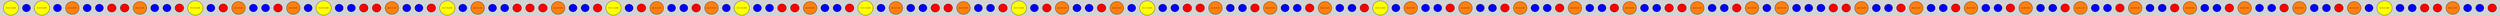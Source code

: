 digraph {
graph [pad="0.212,0.055" bgcolor=lightgray]
node [style=filled]
LS_c0_r0_mem [shape="circle" width=0.5 fontsize=6 fillcolor="#ffff00" pos="0,0!"]
LS_c0_r0_inPinA [shape="circle" width=0.1 fontsize=1 fillcolor="#0000ff" pos="-0.6,0.6!"]
LS_c0_r3_mem [shape="circle" width=0.5 fontsize=6 fillcolor="#ffff00" pos="0,9!"]
LS_c0_r3_inPinA [shape="circle" width=0.1 fontsize=1 fillcolor="#0000ff" pos="-0.6,9.6!"]
pe_c1_r3_alu [shape="circle" width=0.5 fontsize=6 fillcolor="#ff7f0e" pos="3,9!"]
pe_c1_r3_inPinA [shape="circle" width=0.1 fontsize=1 fillcolor="#0000ff" pos="2.4,9.6!"]
pe_c1_r3_inPinB [shape="circle" width=0.1 fontsize=1 fillcolor="#0000ff" pos="3.6,9.6!"]
pe_c1_r3_outPinA [shape="circle" width=0.1 fontsize=1 fillcolor="#ff0000" pos="3,8.25!"]
LS_c0_r3_outPinA [shape="circle" width=0.1 fontsize=1 fillcolor="#ff0000" pos="0,8.25!"]
pe_c1_r4_alu [shape="circle" width=0.5 fontsize=6 fillcolor="#ff7f0e" pos="3,12!"]
pe_c1_r4_inPinA [shape="circle" width=0.1 fontsize=1 fillcolor="#0000ff" pos="2.4,12.6!"]
pe_c1_r4_inPinB [shape="circle" width=0.1 fontsize=1 fillcolor="#0000ff" pos="3.6,12.6!"]
pe_c1_r4_outPinA [shape="circle" width=0.1 fontsize=1 fillcolor="#ff0000" pos="3,11.25!"]
LS_c0_r4_mem [shape="circle" width=0.5 fontsize=6 fillcolor="#ffff00" pos="0,12!"]
LS_c0_r4_inPinA [shape="circle" width=0.1 fontsize=1 fillcolor="#0000ff" pos="-0.6,12.6!"]
LS_c0_r4_outPinA [shape="circle" width=0.1 fontsize=1 fillcolor="#ff0000" pos="0,11.25!"]
pe_c1_r5_alu [shape="circle" width=0.5 fontsize=6 fillcolor="#ff7f0e" pos="3,15!"]
pe_c1_r5_inPinA [shape="circle" width=0.1 fontsize=1 fillcolor="#0000ff" pos="2.4,15.6!"]
pe_c1_r5_inPinB [shape="circle" width=0.1 fontsize=1 fillcolor="#0000ff" pos="3.6,15.6!"]
pe_c1_r5_outPinA [shape="circle" width=0.1 fontsize=1 fillcolor="#ff0000" pos="3,14.25!"]
pe_c2_r0_alu [shape="circle" width=0.5 fontsize=6 fillcolor="#ff7f0e" pos="6,0!"]
pe_c2_r0_inPinA [shape="circle" width=0.1 fontsize=1 fillcolor="#0000ff" pos="5.4,0.6!"]
LS_c0_r5_mem [shape="circle" width=0.5 fontsize=6 fillcolor="#ffff00" pos="0,15!"]
LS_c0_r5_inPinA [shape="circle" width=0.1 fontsize=1 fillcolor="#0000ff" pos="-0.6,15.6!"]
pe_c2_r0_inPinB [shape="circle" width=0.1 fontsize=1 fillcolor="#0000ff" pos="6.6,0.6!"]
pe_c2_r0_outPinA [shape="circle" width=0.1 fontsize=1 fillcolor="#ff0000" pos="6,-0.75!"]
LS_c0_r5_outPinA [shape="circle" width=0.1 fontsize=1 fillcolor="#ff0000" pos="0,14.25!"]
pe_c2_r1_alu [shape="circle" width=0.5 fontsize=6 fillcolor="#ff7f0e" pos="6,3!"]
pe_c2_r1_inPinA [shape="circle" width=0.1 fontsize=1 fillcolor="#0000ff" pos="5.4,3.6!"]
pe_c2_r1_inPinB [shape="circle" width=0.1 fontsize=1 fillcolor="#0000ff" pos="6.6,3.6!"]
pe_c2_r1_outPinA [shape="circle" width=0.1 fontsize=1 fillcolor="#ff0000" pos="6,2.25!"]
LS_c7_r0_mem [shape="circle" width=0.5 fontsize=6 fillcolor="#ffff00" pos="21,0!"]
LS_c7_r0_inPinA [shape="circle" width=0.1 fontsize=1 fillcolor="#0000ff" pos="20.4,0.6!"]
pe_c2_r2_alu [shape="circle" width=0.5 fontsize=6 fillcolor="#ff7f0e" pos="6,6!"]
pe_c2_r2_inPinA [shape="circle" width=0.1 fontsize=1 fillcolor="#0000ff" pos="5.4,6.6!"]
pe_c2_r2_inPinB [shape="circle" width=0.1 fontsize=1 fillcolor="#0000ff" pos="6.6,6.6!"]
pe_c2_r2_outPinA [shape="circle" width=0.1 fontsize=1 fillcolor="#ff0000" pos="6,5.25!"]
LS_c0_r0_outPinA [shape="circle" width=0.1 fontsize=1 fillcolor="#ff0000" pos="0,-0.75!"]
LS_c7_r0_outPinA [shape="circle" width=0.1 fontsize=1 fillcolor="#ff0000" pos="21,-0.75!"]
pe_c2_r3_alu [shape="circle" width=0.5 fontsize=6 fillcolor="#ff7f0e" pos="6,9!"]
pe_c2_r3_inPinA [shape="circle" width=0.1 fontsize=1 fillcolor="#0000ff" pos="5.4,9.6!"]
pe_c2_r3_inPinB [shape="circle" width=0.1 fontsize=1 fillcolor="#0000ff" pos="6.6,9.6!"]
pe_c2_r3_outPinA [shape="circle" width=0.1 fontsize=1 fillcolor="#ff0000" pos="6,8.25!"]
LS_c7_r1_mem [shape="circle" width=0.5 fontsize=6 fillcolor="#ffff00" pos="21,3!"]
LS_c7_r1_inPinA [shape="circle" width=0.1 fontsize=1 fillcolor="#0000ff" pos="20.4,3.6!"]
LS_c7_r1_outPinA [shape="circle" width=0.1 fontsize=1 fillcolor="#ff0000" pos="21,2.25!"]
pe_c2_r4_alu [shape="circle" width=0.5 fontsize=6 fillcolor="#ff7f0e" pos="6,12!"]
pe_c2_r4_inPinA [shape="circle" width=0.1 fontsize=1 fillcolor="#0000ff" pos="5.4,12.6!"]
pe_c2_r4_inPinB [shape="circle" width=0.1 fontsize=1 fillcolor="#0000ff" pos="6.6,12.6!"]
pe_c2_r4_outPinA [shape="circle" width=0.1 fontsize=1 fillcolor="#ff0000" pos="6,11.25!"]
pe_c2_r5_alu [shape="circle" width=0.5 fontsize=6 fillcolor="#ff7f0e" pos="6,15!"]
pe_c2_r5_inPinA [shape="circle" width=0.1 fontsize=1 fillcolor="#0000ff" pos="5.4,15.6!"]
LS_c7_r2_mem [shape="circle" width=0.5 fontsize=6 fillcolor="#ffff00" pos="21,6!"]
LS_c7_r2_inPinA [shape="circle" width=0.1 fontsize=1 fillcolor="#0000ff" pos="20.4,6.6!"]
pe_c2_r5_inPinB [shape="circle" width=0.1 fontsize=1 fillcolor="#0000ff" pos="6.6,15.6!"]
pe_c2_r5_outPinA [shape="circle" width=0.1 fontsize=1 fillcolor="#ff0000" pos="6,14.25!"]
LS_c7_r2_outPinA [shape="circle" width=0.1 fontsize=1 fillcolor="#ff0000" pos="21,5.25!"]
pe_c3_r0_alu [shape="circle" width=0.5 fontsize=6 fillcolor="#ff7f0e" pos="9,0!"]
pe_c3_r0_inPinA [shape="circle" width=0.1 fontsize=1 fillcolor="#0000ff" pos="8.4,0.6!"]
pe_c3_r0_inPinB [shape="circle" width=0.1 fontsize=1 fillcolor="#0000ff" pos="9.6,0.6!"]
pe_c3_r0_outPinA [shape="circle" width=0.1 fontsize=1 fillcolor="#ff0000" pos="9,-0.75!"]
LS_c7_r3_mem [shape="circle" width=0.5 fontsize=6 fillcolor="#ffff00" pos="21,9!"]
LS_c7_r3_inPinA [shape="circle" width=0.1 fontsize=1 fillcolor="#0000ff" pos="20.4,9.6!"]
pe_c3_r1_alu [shape="circle" width=0.5 fontsize=6 fillcolor="#ff7f0e" pos="9,3!"]
pe_c3_r1_inPinA [shape="circle" width=0.1 fontsize=1 fillcolor="#0000ff" pos="8.4,3.6!"]
pe_c3_r1_inPinB [shape="circle" width=0.1 fontsize=1 fillcolor="#0000ff" pos="9.6,3.6!"]
pe_c3_r1_outPinA [shape="circle" width=0.1 fontsize=1 fillcolor="#ff0000" pos="9,2.25!"]
LS_c7_r3_outPinA [shape="circle" width=0.1 fontsize=1 fillcolor="#ff0000" pos="21,8.25!"]
pe_c3_r2_alu [shape="circle" width=0.5 fontsize=6 fillcolor="#ff7f0e" pos="9,6!"]
pe_c3_r2_inPinA [shape="circle" width=0.1 fontsize=1 fillcolor="#0000ff" pos="8.4,6.6!"]
pe_c3_r2_inPinB [shape="circle" width=0.1 fontsize=1 fillcolor="#0000ff" pos="9.6,6.6!"]
pe_c3_r2_outPinA [shape="circle" width=0.1 fontsize=1 fillcolor="#ff0000" pos="9,5.25!"]
LS_c7_r4_mem [shape="circle" width=0.5 fontsize=6 fillcolor="#ffff00" pos="21,12!"]
LS_c7_r4_inPinA [shape="circle" width=0.1 fontsize=1 fillcolor="#0000ff" pos="20.4,12.6!"]
LS_c7_r4_outPinA [shape="circle" width=0.1 fontsize=1 fillcolor="#ff0000" pos="21,11.25!"]
pe_c3_r3_alu [shape="circle" width=0.5 fontsize=6 fillcolor="#ff7f0e" pos="9,9!"]
pe_c3_r3_inPinA [shape="circle" width=0.1 fontsize=1 fillcolor="#0000ff" pos="8.4,9.6!"]
pe_c3_r3_inPinB [shape="circle" width=0.1 fontsize=1 fillcolor="#0000ff" pos="9.6,9.6!"]
pe_c3_r3_outPinA [shape="circle" width=0.1 fontsize=1 fillcolor="#ff0000" pos="9,8.25!"]
pe_c3_r4_alu [shape="circle" width=0.5 fontsize=6 fillcolor="#ff7f0e" pos="9,12!"]
pe_c3_r4_inPinA [shape="circle" width=0.1 fontsize=1 fillcolor="#0000ff" pos="8.4,12.6!"]
LS_c7_r5_mem [shape="circle" width=0.5 fontsize=6 fillcolor="#ffff00" pos="21,15!"]
LS_c7_r5_inPinA [shape="circle" width=0.1 fontsize=1 fillcolor="#0000ff" pos="20.4,15.6!"]
pe_c3_r4_inPinB [shape="circle" width=0.1 fontsize=1 fillcolor="#0000ff" pos="9.6,12.6!"]
pe_c3_r4_outPinA [shape="circle" width=0.1 fontsize=1 fillcolor="#ff0000" pos="9,11.25!"]
LS_c7_r5_outPinA [shape="circle" width=0.1 fontsize=1 fillcolor="#ff0000" pos="21,14.25!"]
pe_c3_r5_alu [shape="circle" width=0.5 fontsize=6 fillcolor="#ff7f0e" pos="9,15!"]
pe_c3_r5_inPinA [shape="circle" width=0.1 fontsize=1 fillcolor="#0000ff" pos="8.4,15.6!"]
pe_c3_r5_inPinB [shape="circle" width=0.1 fontsize=1 fillcolor="#0000ff" pos="9.6,15.6!"]
pe_c3_r5_outPinA [shape="circle" width=0.1 fontsize=1 fillcolor="#ff0000" pos="9,14.25!"]
pe_c4_r0_alu [shape="circle" width=0.5 fontsize=6 fillcolor="#ff7f0e" pos="12,0!"]
pe_c4_r0_inPinA [shape="circle" width=0.1 fontsize=1 fillcolor="#0000ff" pos="11.4,0.6!"]
pe_c4_r0_inPinB [shape="circle" width=0.1 fontsize=1 fillcolor="#0000ff" pos="12.6,0.6!"]
pe_c4_r0_outPinA [shape="circle" width=0.1 fontsize=1 fillcolor="#ff0000" pos="12,-0.75!"]
pe_c4_r1_alu [shape="circle" width=0.5 fontsize=6 fillcolor="#ff7f0e" pos="12,3!"]
pe_c4_r1_inPinA [shape="circle" width=0.1 fontsize=1 fillcolor="#0000ff" pos="11.4,3.6!"]
pe_c4_r1_inPinB [shape="circle" width=0.1 fontsize=1 fillcolor="#0000ff" pos="12.6,3.6!"]
pe_c4_r1_outPinA [shape="circle" width=0.1 fontsize=1 fillcolor="#ff0000" pos="12,2.25!"]
LS_c0_r1_mem [shape="circle" width=0.5 fontsize=6 fillcolor="#ffff00" pos="0,3!"]
LS_c0_r1_inPinA [shape="circle" width=0.1 fontsize=1 fillcolor="#0000ff" pos="-0.6,3.6!"]
pe_c4_r2_alu [shape="circle" width=0.5 fontsize=6 fillcolor="#ff7f0e" pos="12,6!"]
pe_c4_r2_inPinA [shape="circle" width=0.1 fontsize=1 fillcolor="#0000ff" pos="11.4,6.6!"]
pe_c4_r2_inPinB [shape="circle" width=0.1 fontsize=1 fillcolor="#0000ff" pos="12.6,6.6!"]
pe_c4_r2_outPinA [shape="circle" width=0.1 fontsize=1 fillcolor="#ff0000" pos="12,5.25!"]
pe_c4_r3_alu [shape="circle" width=0.5 fontsize=6 fillcolor="#ff7f0e" pos="12,9!"]
pe_c4_r3_inPinA [shape="circle" width=0.1 fontsize=1 fillcolor="#0000ff" pos="11.4,9.6!"]
pe_c4_r3_inPinB [shape="circle" width=0.1 fontsize=1 fillcolor="#0000ff" pos="12.6,9.6!"]
pe_c4_r3_outPinA [shape="circle" width=0.1 fontsize=1 fillcolor="#ff0000" pos="12,8.25!"]
pe_c4_r4_alu [shape="circle" width=0.5 fontsize=6 fillcolor="#ff7f0e" pos="12,12!"]
pe_c4_r4_inPinA [shape="circle" width=0.1 fontsize=1 fillcolor="#0000ff" pos="11.4,12.6!"]
pe_c4_r4_inPinB [shape="circle" width=0.1 fontsize=1 fillcolor="#0000ff" pos="12.6,12.6!"]
pe_c4_r4_outPinA [shape="circle" width=0.1 fontsize=1 fillcolor="#ff0000" pos="12,11.25!"]
pe_c4_r5_alu [shape="circle" width=0.5 fontsize=6 fillcolor="#ff7f0e" pos="12,15!"]
pe_c4_r5_inPinA [shape="circle" width=0.1 fontsize=1 fillcolor="#0000ff" pos="11.4,15.6!"]
pe_c4_r5_inPinB [shape="circle" width=0.1 fontsize=1 fillcolor="#0000ff" pos="12.6,15.6!"]
pe_c4_r5_outPinA [shape="circle" width=0.1 fontsize=1 fillcolor="#ff0000" pos="12,14.25!"]
pe_c5_r0_alu [shape="circle" width=0.5 fontsize=6 fillcolor="#ff7f0e" pos="15,0!"]
pe_c5_r0_inPinA [shape="circle" width=0.1 fontsize=1 fillcolor="#0000ff" pos="14.4,0.6!"]
pe_c5_r0_inPinB [shape="circle" width=0.1 fontsize=1 fillcolor="#0000ff" pos="15.6,0.6!"]
pe_c5_r0_outPinA [shape="circle" width=0.1 fontsize=1 fillcolor="#ff0000" pos="15,-0.75!"]
LS_c0_r1_outPinA [shape="circle" width=0.1 fontsize=1 fillcolor="#ff0000" pos="0,2.25!"]
pe_c5_r1_alu [shape="circle" width=0.5 fontsize=6 fillcolor="#ff7f0e" pos="15,3!"]
pe_c5_r1_inPinA [shape="circle" width=0.1 fontsize=1 fillcolor="#0000ff" pos="14.4,3.6!"]
pe_c5_r1_inPinB [shape="circle" width=0.1 fontsize=1 fillcolor="#0000ff" pos="15.6,3.6!"]
pe_c5_r1_outPinA [shape="circle" width=0.1 fontsize=1 fillcolor="#ff0000" pos="15,2.25!"]
pe_c1_r0_alu [shape="circle" width=0.5 fontsize=6 fillcolor="#ff7f0e" pos="3,0!"]
pe_c1_r0_inPinA [shape="circle" width=0.1 fontsize=1 fillcolor="#0000ff" pos="2.4,0.6!"]
pe_c5_r2_alu [shape="circle" width=0.5 fontsize=6 fillcolor="#ff7f0e" pos="15,6!"]
pe_c5_r2_inPinA [shape="circle" width=0.1 fontsize=1 fillcolor="#0000ff" pos="14.4,6.6!"]
pe_c1_r0_inPinB [shape="circle" width=0.1 fontsize=1 fillcolor="#0000ff" pos="3.6,0.6!"]
pe_c5_r2_inPinB [shape="circle" width=0.1 fontsize=1 fillcolor="#0000ff" pos="15.6,6.6!"]
pe_c5_r2_outPinA [shape="circle" width=0.1 fontsize=1 fillcolor="#ff0000" pos="15,5.25!"]
pe_c1_r0_outPinA [shape="circle" width=0.1 fontsize=1 fillcolor="#ff0000" pos="3,-0.75!"]
pe_c5_r3_alu [shape="circle" width=0.5 fontsize=6 fillcolor="#ff7f0e" pos="15,9!"]
pe_c5_r3_inPinA [shape="circle" width=0.1 fontsize=1 fillcolor="#0000ff" pos="14.4,9.6!"]
pe_c5_r3_inPinB [shape="circle" width=0.1 fontsize=1 fillcolor="#0000ff" pos="15.6,9.6!"]
pe_c5_r3_outPinA [shape="circle" width=0.1 fontsize=1 fillcolor="#ff0000" pos="15,8.25!"]
pe_c5_r4_alu [shape="circle" width=0.5 fontsize=6 fillcolor="#ff7f0e" pos="15,12!"]
pe_c5_r4_inPinA [shape="circle" width=0.1 fontsize=1 fillcolor="#0000ff" pos="14.4,12.6!"]
pe_c5_r4_inPinB [shape="circle" width=0.1 fontsize=1 fillcolor="#0000ff" pos="15.6,12.6!"]
pe_c5_r4_outPinA [shape="circle" width=0.1 fontsize=1 fillcolor="#ff0000" pos="15,11.25!"]
pe_c5_r5_alu [shape="circle" width=0.5 fontsize=6 fillcolor="#ff7f0e" pos="15,15!"]
pe_c5_r5_inPinA [shape="circle" width=0.1 fontsize=1 fillcolor="#0000ff" pos="14.4,15.6!"]
pe_c5_r5_inPinB [shape="circle" width=0.1 fontsize=1 fillcolor="#0000ff" pos="15.6,15.6!"]
pe_c5_r5_outPinA [shape="circle" width=0.1 fontsize=1 fillcolor="#ff0000" pos="15,14.25!"]
pe_c6_r0_alu [shape="circle" width=0.5 fontsize=6 fillcolor="#ff7f0e" pos="18,0!"]
pe_c6_r0_inPinA [shape="circle" width=0.1 fontsize=1 fillcolor="#0000ff" pos="17.4,0.6!"]
pe_c6_r0_inPinB [shape="circle" width=0.1 fontsize=1 fillcolor="#0000ff" pos="18.6,0.6!"]
pe_c6_r0_outPinA [shape="circle" width=0.1 fontsize=1 fillcolor="#ff0000" pos="18,-0.75!"]
pe_c6_r1_alu [shape="circle" width=0.5 fontsize=6 fillcolor="#ff7f0e" pos="18,3!"]
pe_c6_r1_inPinA [shape="circle" width=0.1 fontsize=1 fillcolor="#0000ff" pos="17.4,3.6!"]
pe_c6_r1_inPinB [shape="circle" width=0.1 fontsize=1 fillcolor="#0000ff" pos="18.6,3.6!"]
pe_c6_r1_outPinA [shape="circle" width=0.1 fontsize=1 fillcolor="#ff0000" pos="18,2.25!"]
pe_c6_r2_alu [shape="circle" width=0.5 fontsize=6 fillcolor="#ff7f0e" pos="18,6!"]
pe_c6_r2_inPinA [shape="circle" width=0.1 fontsize=1 fillcolor="#0000ff" pos="17.4,6.6!"]
pe_c6_r2_inPinB [shape="circle" width=0.1 fontsize=1 fillcolor="#0000ff" pos="18.6,6.6!"]
pe_c6_r2_outPinA [shape="circle" width=0.1 fontsize=1 fillcolor="#ff0000" pos="18,5.25!"]
pe_c6_r3_alu [shape="circle" width=0.5 fontsize=6 fillcolor="#ff7f0e" pos="18,9!"]
pe_c6_r3_inPinA [shape="circle" width=0.1 fontsize=1 fillcolor="#0000ff" pos="17.4,9.6!"]
pe_c6_r3_inPinB [shape="circle" width=0.1 fontsize=1 fillcolor="#0000ff" pos="18.6,9.6!"]
pe_c6_r3_outPinA [shape="circle" width=0.1 fontsize=1 fillcolor="#ff0000" pos="18,8.25!"]
pe_c6_r4_alu [shape="circle" width=0.5 fontsize=6 fillcolor="#ff7f0e" pos="18,12!"]
pe_c6_r4_inPinA [shape="circle" width=0.1 fontsize=1 fillcolor="#0000ff" pos="17.4,12.6!"]
pe_c6_r4_inPinB [shape="circle" width=0.1 fontsize=1 fillcolor="#0000ff" pos="18.6,12.6!"]
pe_c6_r4_outPinA [shape="circle" width=0.1 fontsize=1 fillcolor="#ff0000" pos="18,11.25!"]
pe_c6_r5_alu [shape="circle" width=0.5 fontsize=6 fillcolor="#ff7f0e" pos="18,15!"]
pe_c6_r5_inPinA [shape="circle" width=0.1 fontsize=1 fillcolor="#0000ff" pos="17.4,15.6!"]
pe_c6_r5_inPinB [shape="circle" width=0.1 fontsize=1 fillcolor="#0000ff" pos="18.6,15.6!"]
pe_c6_r5_outPinA [shape="circle" width=0.1 fontsize=1 fillcolor="#ff0000" pos="18,14.25!"]
pe_c1_r1_alu [shape="circle" width=0.5 fontsize=6 fillcolor="#ff7f0e" pos="3,3!"]
pe_c1_r1_inPinA [shape="circle" width=0.1 fontsize=1 fillcolor="#0000ff" pos="2.4,3.6!"]
LS_c0_r2_mem [shape="circle" width=0.5 fontsize=6 fillcolor="#ffff00" pos="0,6!"]
LS_c0_r2_inPinA [shape="circle" width=0.1 fontsize=1 fillcolor="#0000ff" pos="-0.6,6.6!"]
pe_c1_r1_inPinB [shape="circle" width=0.1 fontsize=1 fillcolor="#0000ff" pos="3.6,3.6!"]
pe_c1_r1_outPinA [shape="circle" width=0.1 fontsize=1 fillcolor="#ff0000" pos="3,2.25!"]
LS_c0_r2_outPinA [shape="circle" width=0.1 fontsize=1 fillcolor="#ff0000" pos="0,5.25!"]
pe_c1_r2_alu [shape="circle" width=0.5 fontsize=6 fillcolor="#ff7f0e" pos="3,6!"]
pe_c1_r2_inPinA [shape="circle" width=0.1 fontsize=1 fillcolor="#0000ff" pos="2.4,6.6!"]
pe_c1_r2_inPinB [shape="circle" width=0.1 fontsize=1 fillcolor="#0000ff" pos="3.6,6.6!"]
pe_c1_r2_outPinA [shape="circle" width=0.1 fontsize=1 fillcolor="#ff0000" pos="3,5.25!"]
}
